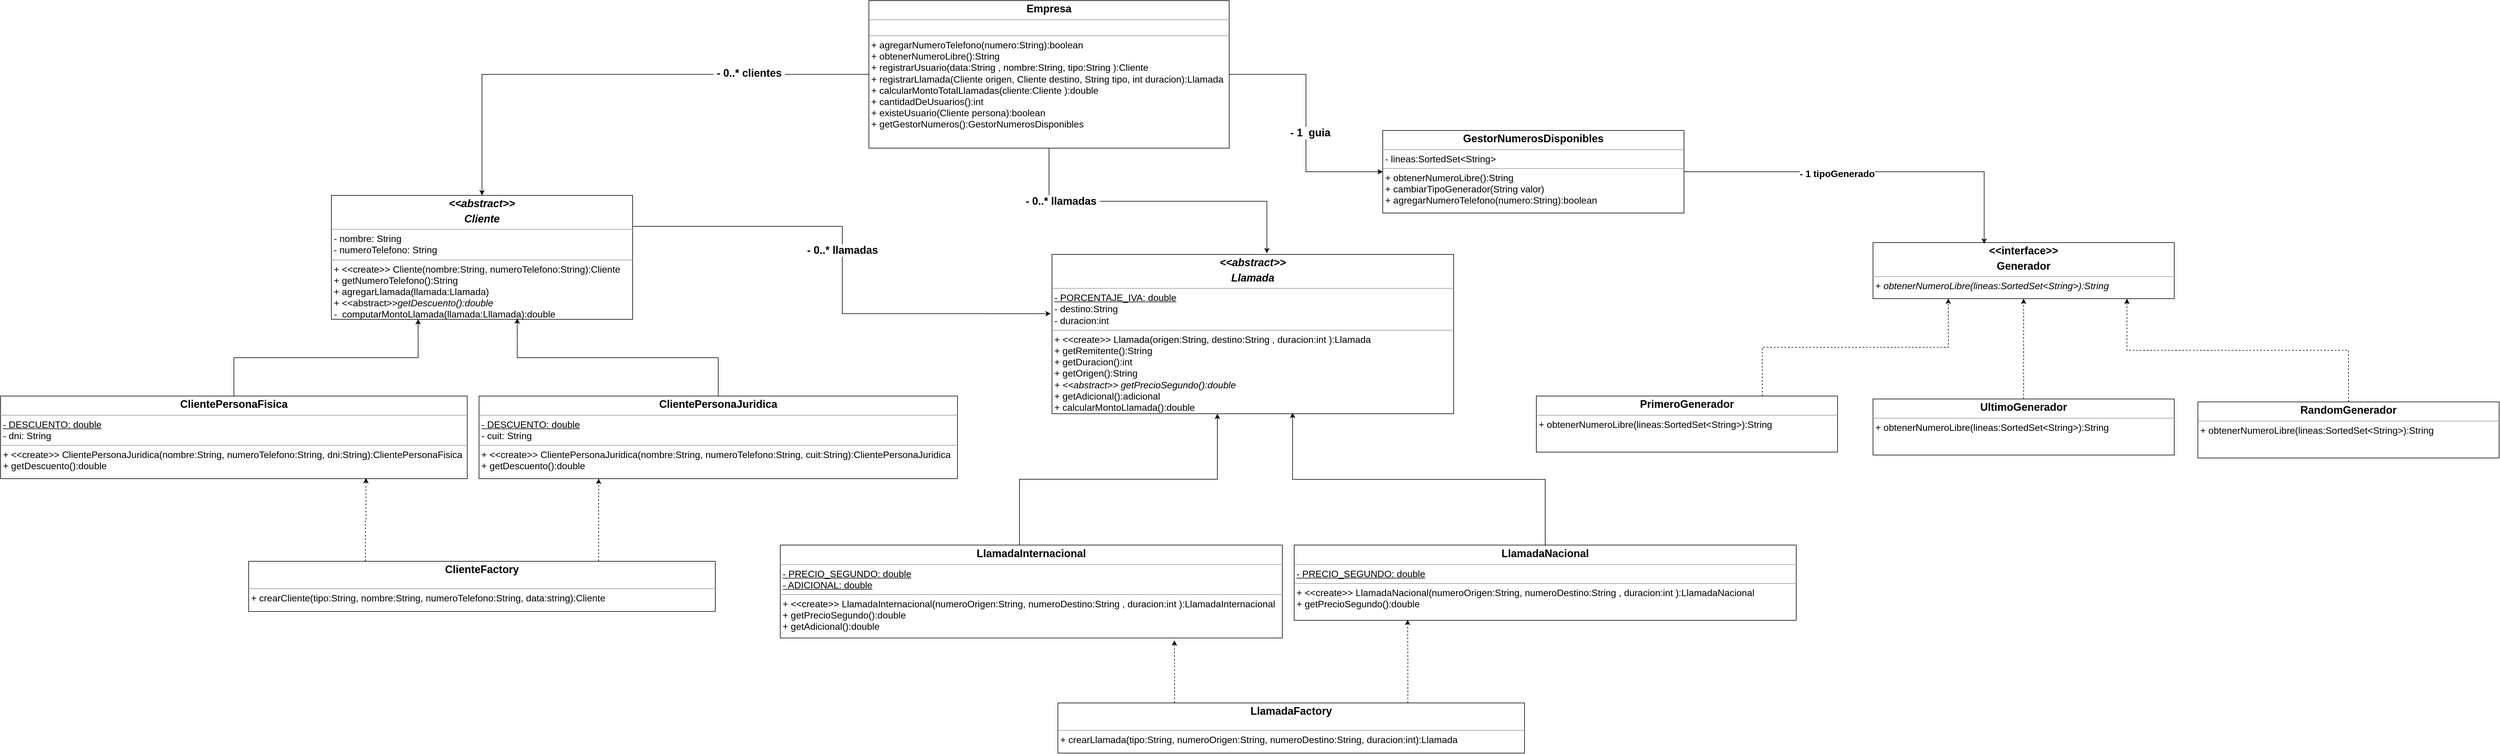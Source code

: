 <mxfile version="24.4.8" type="github">
  <diagram id="TIhgK7VeuJxJYZm4YSi_" name="Page-1">
    <mxGraphModel dx="4512" dy="6429" grid="1" gridSize="10" guides="1" tooltips="1" connect="1" arrows="1" fold="1" page="1" pageScale="1" pageWidth="827" pageHeight="1169" math="0" shadow="0">
      <root>
        <mxCell id="0" />
        <mxCell id="1" parent="0" />
        <mxCell id="4" value="&lt;p style=&quot;margin:0px;margin-top:4px;text-align:center;&quot;&gt;&lt;b&gt;&lt;font style=&quot;font-size: 18px;&quot;&gt;&lt;i&gt;&amp;lt;&amp;lt;abstract&amp;gt;&amp;gt;&lt;/i&gt;&lt;/font&gt;&lt;/b&gt;&lt;/p&gt;&lt;p style=&quot;margin:0px;margin-top:4px;text-align:center;&quot;&gt;&lt;b&gt;&lt;font style=&quot;font-size: 18px;&quot;&gt;&lt;i&gt;Llamada&lt;/i&gt;&lt;/font&gt;&lt;/b&gt;&lt;/p&gt;&lt;hr size=&quot;1&quot;&gt;&lt;p style=&quot;margin:0px;margin-left:4px;&quot;&gt;&lt;u style=&quot;font-size: medium;&quot;&gt;- PORCENTAJE_IVA: double&lt;/u&gt;&lt;br&gt;&lt;/p&gt;&lt;p style=&quot;margin:0px;margin-left:4px;&quot;&gt;&lt;font size=&quot;3&quot;&gt;- destino:String&lt;br&gt;- duracion:int&lt;/font&gt;&lt;/p&gt;&lt;hr size=&quot;1&quot;&gt;&lt;p style=&quot;margin:0px;margin-left:4px;&quot;&gt;&lt;font size=&quot;3&quot;&gt;+ &amp;lt;&amp;lt;create&amp;gt;&amp;gt; Llamada(&lt;/font&gt;&lt;span style=&quot;font-size: medium; background-color: initial;&quot;&gt;origen:&lt;/span&gt;&lt;span style=&quot;font-size: medium; background-color: initial;&quot;&gt;String, d&lt;/span&gt;&lt;span style=&quot;font-size: medium; background-color: initial;&quot;&gt;estino:&lt;/span&gt;&lt;span style=&quot;background-color: initial; font-size: medium;&quot;&gt;String ,&amp;nbsp;&lt;/span&gt;&lt;span style=&quot;font-size: medium; background-color: initial;&quot;&gt;duracion:&lt;/span&gt;&lt;span style=&quot;background-color: initial; font-size: medium;&quot;&gt;int ):Llamada&lt;/span&gt;&lt;/p&gt;&lt;p style=&quot;margin:0px;margin-left:4px;&quot;&gt;&lt;font size=&quot;3&quot;&gt;+&amp;nbsp;getRemitente():String&lt;/font&gt;&lt;/p&gt;&lt;p style=&quot;margin:0px;margin-left:4px;&quot;&gt;&lt;font size=&quot;3&quot;&gt;+&amp;nbsp;getDuracion():int&lt;/font&gt;&lt;/p&gt;&lt;p style=&quot;margin:0px;margin-left:4px;&quot;&gt;&lt;font size=&quot;3&quot;&gt;+ getOrigen():String&lt;/font&gt;&lt;/p&gt;&lt;p style=&quot;margin:0px;margin-left:4px;&quot;&gt;&lt;font size=&quot;3&quot;&gt;&lt;i&gt;+&amp;nbsp;&lt;/i&gt;&lt;/font&gt;&lt;span style=&quot;background-color: initial;&quot;&gt;&lt;font size=&quot;3&quot;&gt;&lt;i&gt;&amp;lt;&amp;lt;abstract&amp;gt;&amp;gt;&amp;nbsp;&lt;/i&gt;&lt;/font&gt;&lt;/span&gt;&lt;i style=&quot;font-size: medium; background-color: initial;&quot;&gt;getPrecioSegundo():double&lt;/i&gt;&lt;/p&gt;&lt;p style=&quot;margin:0px;margin-left:4px;&quot;&gt;&lt;font size=&quot;3&quot;&gt;+ getAdicional():adicional&lt;/font&gt;&lt;/p&gt;&lt;p style=&quot;margin:0px;margin-left:4px;&quot;&gt;&lt;font size=&quot;3&quot;&gt;+ calcularMontoLlamada():double&lt;/font&gt;&lt;/p&gt;" style="verticalAlign=top;align=left;overflow=fill;fontSize=12;fontFamily=Helvetica;html=1;rounded=0;shadow=0;comic=0;labelBackgroundColor=none;strokeWidth=1" parent="1" vertex="1">
          <mxGeometry x="1080" y="-180" width="680" height="270" as="geometry" />
        </mxCell>
        <mxCell id="5" value="&lt;p style=&quot;margin:0px;margin-top:4px;text-align:center;&quot;&gt;&lt;font style=&quot;font-size: 18px;&quot;&gt;&lt;b&gt;GestorNumerosDisponibles&lt;/b&gt;&lt;br&gt;&lt;/font&gt;&lt;/p&gt;&lt;hr size=&quot;1&quot;&gt;&lt;p style=&quot;margin:0px;margin-left:4px;&quot;&gt;&lt;font size=&quot;3&quot;&gt;- lineas:&lt;span style=&quot;text-wrap: wrap;&quot;&gt;SortedSet&amp;lt;String&amp;gt;&lt;/span&gt;&lt;br&gt;&lt;/font&gt;&lt;/p&gt;&lt;hr size=&quot;1&quot;&gt;&lt;p style=&quot;margin:0px;margin-left:4px;&quot;&gt;&lt;font size=&quot;3&quot;&gt;+ obtenerNumeroLibre():&lt;span style=&quot;background-color: initial;&quot;&gt;String&lt;/span&gt;&lt;/font&gt;&lt;/p&gt;&lt;p style=&quot;margin:0px;margin-left:4px;&quot;&gt;&lt;font size=&quot;3&quot;&gt;&lt;span style=&quot;background-color: initial;&quot;&gt;+&amp;nbsp;&lt;/span&gt;&lt;span style=&quot;background-color: initial;&quot;&gt;cambiarTipoGenerador(String valor)&lt;/span&gt;&lt;/font&gt;&lt;/p&gt;&lt;p style=&quot;margin:0px;margin-left:4px;&quot;&gt;&lt;font size=&quot;3&quot;&gt;&lt;span style=&quot;background-color: initial;&quot;&gt;+ agregarNumeroTelefono(numero:String):boolean&lt;/span&gt;&lt;/font&gt;&lt;/p&gt;" style="verticalAlign=top;align=left;overflow=fill;fontSize=12;fontFamily=Helvetica;html=1;rounded=0;shadow=0;comic=0;labelBackgroundColor=none;strokeWidth=1" parent="1" vertex="1">
          <mxGeometry x="1640" y="-390" width="510" height="140" as="geometry" />
        </mxCell>
        <mxCell id="6" style="edgeStyle=orthogonalEdgeStyle;rounded=0;orthogonalLoop=1;jettySize=auto;html=1;exitX=0;exitY=0.5;exitDx=0;exitDy=0;" parent="1" source="8" target="9" edge="1">
          <mxGeometry relative="1" as="geometry" />
        </mxCell>
        <mxCell id="7" value="&lt;font style=&quot;font-size: 18px;&quot;&gt;&lt;b&gt;&amp;nbsp;- 0..* clientes&amp;nbsp;&lt;/b&gt;&lt;/font&gt;" style="edgeLabel;html=1;align=center;verticalAlign=middle;resizable=0;points=[];" parent="6" vertex="1" connectable="0">
          <mxGeometry x="-0.527" y="-2" relative="1" as="geometry">
            <mxPoint as="offset" />
          </mxGeometry>
        </mxCell>
        <mxCell id="4p49PDFQUPgjwo4FdYJz-25" style="edgeStyle=orthogonalEdgeStyle;rounded=0;orthogonalLoop=1;jettySize=auto;html=1;exitX=1;exitY=0.5;exitDx=0;exitDy=0;entryX=0;entryY=0.5;entryDx=0;entryDy=0;" edge="1" parent="1" source="8" target="5">
          <mxGeometry relative="1" as="geometry" />
        </mxCell>
        <mxCell id="4p49PDFQUPgjwo4FdYJz-26" value="&lt;font style=&quot;font-size: 18px;&quot;&gt;&lt;b&gt;- 1&amp;nbsp; guia&lt;/b&gt;&lt;/font&gt;" style="edgeLabel;html=1;align=center;verticalAlign=middle;resizable=0;points=[];" vertex="1" connectable="0" parent="4p49PDFQUPgjwo4FdYJz-25">
          <mxGeometry x="0.077" y="6" relative="1" as="geometry">
            <mxPoint x="1" as="offset" />
          </mxGeometry>
        </mxCell>
        <mxCell id="8" value="&lt;p style=&quot;margin:0px;margin-top:4px;text-align:center;&quot;&gt;&lt;font style=&quot;font-size: 18px;&quot;&gt;&lt;b&gt;Empresa&lt;/b&gt;&lt;br&gt;&lt;/font&gt;&lt;/p&gt;&lt;hr size=&quot;1&quot;&gt;&lt;p style=&quot;margin:0px;margin-left:4px;&quot;&gt;&lt;br&gt;&lt;/p&gt;&lt;hr size=&quot;1&quot;&gt;&lt;p style=&quot;margin:0px;margin-left:4px;&quot;&gt;&lt;font size=&quot;3&quot;&gt;+&amp;nbsp;&lt;span style=&quot;text-wrap: wrap;&quot;&gt;agregarNumeroTelefono(numero:&lt;/span&gt;&lt;/font&gt;&lt;span style=&quot;font-size: medium; text-wrap: wrap; background-color: initial;&quot;&gt;String&lt;/span&gt;&lt;span style=&quot;font-size: medium; background-color: initial; text-wrap: wrap;&quot;&gt;):&lt;/span&gt;&lt;span style=&quot;font-size: medium; background-color: initial; text-wrap: wrap;&quot;&gt;boolean&amp;nbsp;&lt;/span&gt;&lt;/p&gt;&lt;p style=&quot;margin:0px;margin-left:4px;&quot;&gt;&lt;font size=&quot;3&quot;&gt;+&amp;nbsp;&lt;span style=&quot;text-wrap: wrap; background-color: initial;&quot;&gt;obtenerNumeroLibre():&lt;/span&gt;&lt;span style=&quot;text-wrap: wrap; background-color: initial;&quot;&gt;String&lt;/span&gt;&lt;span style=&quot;text-wrap: wrap; background-color: initial;&quot;&gt;&amp;nbsp;&lt;/span&gt;&lt;/font&gt;&lt;/p&gt;&lt;p style=&quot;margin:0px;margin-left:4px;&quot;&gt;&lt;font size=&quot;3&quot;&gt;&lt;span style=&quot;text-wrap: wrap; background-color: initial;&quot;&gt;+&amp;nbsp;&lt;/span&gt;&lt;span style=&quot;text-wrap: wrap; background-color: initial;&quot;&gt;registrarUsuario(data:&lt;/span&gt;&lt;/font&gt;&lt;span style=&quot;font-size: medium; text-wrap: wrap; background-color: initial;&quot;&gt;String&lt;/span&gt;&lt;span style=&quot;font-size: medium; text-wrap: wrap; background-color: initial;&quot;&gt;&amp;nbsp;&lt;/span&gt;&lt;span style=&quot;font-size: medium; background-color: initial; text-wrap: wrap;&quot;&gt;,&amp;nbsp;&lt;/span&gt;&lt;span style=&quot;font-size: medium; text-wrap: wrap; background-color: initial;&quot;&gt;nombre:&lt;/span&gt;&lt;span style=&quot;background-color: initial; text-wrap: wrap; font-size: medium;&quot;&gt;String,&amp;nbsp;&lt;/span&gt;&lt;span style=&quot;font-size: medium; text-wrap: wrap; background-color: initial;&quot;&gt;tipo:&lt;/span&gt;&lt;span style=&quot;background-color: initial; text-wrap: wrap; font-size: medium;&quot;&gt;String ):&lt;/span&gt;&lt;span style=&quot;background-color: initial; text-wrap: wrap; font-size: medium;&quot;&gt;Cliente&lt;/span&gt;&lt;span style=&quot;background-color: initial; text-wrap: wrap; font-size: medium;&quot;&gt;&amp;nbsp;&lt;/span&gt;&lt;/p&gt;&lt;p style=&quot;margin:0px;margin-left:4px;&quot;&gt;&lt;font size=&quot;3&quot;&gt;&lt;span style=&quot;text-wrap: wrap; background-color: initial;&quot;&gt;+&amp;nbsp;&lt;/span&gt;&lt;span style=&quot;text-wrap: wrap; background-color: initial;&quot;&gt;registrarLlamada(Cliente origen, Cliente destino, String tipo, int duracion):&lt;/span&gt;&lt;span style=&quot;text-wrap: wrap; background-color: initial;&quot;&gt;Llamada&lt;/span&gt;&lt;span style=&quot;text-wrap: wrap; background-color: initial;&quot;&gt;&amp;nbsp;&lt;/span&gt;&lt;/font&gt;&lt;/p&gt;&lt;p style=&quot;margin:0px;margin-left:4px;&quot;&gt;&lt;font size=&quot;3&quot;&gt;&lt;span style=&quot;text-wrap: wrap; background-color: initial;&quot;&gt;+&amp;nbsp;&lt;/span&gt;&lt;span style=&quot;text-wrap: wrap; background-color: initial;&quot;&gt;calcularMontoTotalLlamadas(&lt;/span&gt;&lt;/font&gt;&lt;span style=&quot;font-size: medium; text-wrap: wrap; background-color: initial;&quot;&gt;cliente:&lt;/span&gt;&lt;span style=&quot;font-size: medium; background-color: initial; text-wrap: wrap;&quot;&gt;Cliente ):&lt;/span&gt;&lt;span style=&quot;font-size: medium; background-color: initial; text-wrap: wrap;&quot;&gt;double&lt;/span&gt;&lt;span style=&quot;font-size: medium; background-color: initial; text-wrap: wrap;&quot;&gt;&amp;nbsp;&lt;/span&gt;&lt;/p&gt;&lt;p style=&quot;margin:0px;margin-left:4px;&quot;&gt;&lt;font size=&quot;3&quot;&gt;&lt;span style=&quot;text-wrap: wrap; background-color: initial;&quot;&gt;+&amp;nbsp;&lt;/span&gt;&lt;span style=&quot;text-wrap: wrap; background-color: initial;&quot;&gt;cantidadDeUsuarios():&lt;/span&gt;&lt;span style=&quot;text-wrap: wrap; background-color: initial;&quot;&gt;int&lt;/span&gt;&lt;span style=&quot;text-wrap: wrap; background-color: initial;&quot;&gt;&amp;nbsp;&lt;/span&gt;&lt;/font&gt;&lt;/p&gt;&lt;p style=&quot;margin:0px;margin-left:4px;&quot;&gt;&lt;font size=&quot;3&quot;&gt;&lt;span style=&quot;text-wrap: wrap; background-color: initial;&quot;&gt;+&amp;nbsp;&lt;/span&gt;&lt;span style=&quot;text-wrap: wrap; background-color: initial;&quot;&gt;existeUsuario(Cliente persona):&lt;/span&gt;&lt;span style=&quot;text-wrap: wrap; background-color: initial;&quot;&gt;boolean&lt;/span&gt;&lt;span style=&quot;text-wrap: wrap; background-color: initial;&quot;&gt;&amp;nbsp;&lt;/span&gt;&lt;/font&gt;&lt;/p&gt;&lt;p style=&quot;margin:0px;margin-left:4px;&quot;&gt;&lt;font size=&quot;3&quot;&gt;&lt;span style=&quot;text-wrap: wrap; background-color: initial;&quot;&gt;+&amp;nbsp;&lt;/span&gt;&lt;span style=&quot;text-wrap: wrap; background-color: initial;&quot;&gt;getGestorNumeros():&lt;/span&gt;&lt;span style=&quot;text-wrap: wrap; background-color: initial;&quot;&gt;GestorNumerosDisponibles&lt;/span&gt;&lt;span style=&quot;text-wrap: wrap; background-color: initial;&quot;&gt;&amp;nbsp;&lt;/span&gt;&lt;/font&gt;&lt;/p&gt;" style="verticalAlign=top;align=left;overflow=fill;fontSize=12;fontFamily=Helvetica;html=1;rounded=0;shadow=0;comic=0;labelBackgroundColor=none;strokeWidth=1" parent="1" vertex="1">
          <mxGeometry x="770" y="-610" width="610" height="250" as="geometry" />
        </mxCell>
        <mxCell id="9" value="&lt;p style=&quot;margin:0px;margin-top:4px;text-align:center;&quot;&gt;&lt;font style=&quot;font-size: 18px;&quot;&gt;&lt;b style=&quot;font-size: 12px;&quot;&gt;&lt;font style=&quot;font-size: 18px;&quot;&gt;&lt;i&gt;&amp;lt;&amp;lt;abstract&amp;gt;&amp;gt;&lt;/i&gt;&lt;/font&gt;&lt;/b&gt;&lt;b&gt;&lt;i&gt;&lt;br&gt;&lt;/i&gt;&lt;/b&gt;&lt;/font&gt;&lt;/p&gt;&lt;p style=&quot;margin:0px;margin-top:4px;text-align:center;&quot;&gt;&lt;font style=&quot;font-size: 18px;&quot;&gt;&lt;b&gt;&lt;i&gt;Cliente&lt;/i&gt;&lt;/b&gt;&lt;br&gt;&lt;/font&gt;&lt;/p&gt;&lt;hr size=&quot;1&quot;&gt;&lt;p style=&quot;margin:0px;margin-left:4px;&quot;&gt;&lt;span style=&quot;font-size: medium; background-color: initial;&quot;&gt;- nombre:&amp;nbsp;&lt;/span&gt;&lt;span style=&quot;font-size: medium; background-color: initial;&quot;&gt;String&lt;/span&gt;&lt;span style=&quot;font-size: medium; background-color: initial;&quot;&gt;&amp;nbsp;&lt;/span&gt;&lt;/p&gt;&lt;p style=&quot;margin:0px;margin-left:4px;&quot;&gt;&lt;font size=&quot;3&quot;&gt;&lt;span style=&quot;&quot;&gt;- numeroTelefono:&amp;nbsp;&lt;/span&gt;&lt;span style=&quot;background-color: initial;&quot;&gt;String&lt;/span&gt;&lt;span style=&quot;background-color: initial;&quot;&gt;&amp;nbsp;&lt;/span&gt;&lt;/font&gt;&lt;/p&gt;&lt;hr size=&quot;1&quot;&gt;&lt;p style=&quot;margin:0px;margin-left:4px;&quot;&gt;&lt;font size=&quot;3&quot;&gt;+ &amp;lt;&amp;lt;create&amp;gt;&amp;gt; Cliente(nombre:String, numeroTelefono:String):Cliente&lt;/font&gt;&lt;/p&gt;&lt;p style=&quot;margin:0px;margin-left:4px;&quot;&gt;&lt;span style=&quot;&quot;&gt;&lt;font size=&quot;3&quot;&gt;&#x9;&lt;/font&gt;&lt;/span&gt;&lt;/p&gt;&lt;p style=&quot;margin:0px;margin-left:4px;&quot;&gt;&lt;font size=&quot;3&quot;&gt;+ getNumeroTelefono():&lt;span style=&quot;background-color: initial;&quot;&gt;String&lt;/span&gt;&lt;span style=&quot;background-color: initial;&quot;&gt;&amp;nbsp;&lt;/span&gt;&lt;span style=&quot;background-color: initial;&quot;&gt;&amp;nbsp;&lt;/span&gt;&lt;/font&gt;&lt;/p&gt;&lt;p style=&quot;margin:0px;margin-left:4px;&quot;&gt;&lt;font size=&quot;3&quot;&gt;&lt;span style=&quot;background-color: initial;&quot;&gt;+ agregarLlamada(llamada:Llamada)&lt;/span&gt;&lt;/font&gt;&lt;/p&gt;&lt;p style=&quot;margin:0px;margin-left:4px;&quot;&gt;&lt;font size=&quot;3&quot;&gt;&lt;span style=&quot;background-color: initial;&quot;&gt;+&amp;nbsp;&lt;/span&gt;&lt;/font&gt;&lt;span style=&quot;background-color: initial;&quot;&gt;&lt;font size=&quot;3&quot;&gt;&amp;lt;&amp;lt;abstract&amp;gt;&amp;gt;&lt;/font&gt;&lt;/span&gt;&lt;i style=&quot;background-color: initial; font-size: medium;&quot;&gt;getDescuento():double&lt;/i&gt;&lt;/p&gt;&lt;p style=&quot;margin:0px;margin-left:4px;&quot;&gt;&lt;font size=&quot;3&quot;&gt;&lt;i&gt;-&amp;nbsp; &lt;/i&gt;computarMontoLlamada(llamada:Lllamada):double&lt;/font&gt;&lt;/p&gt;&lt;p style=&quot;margin:0px;margin-left:4px;&quot;&gt;&lt;font size=&quot;3&quot;&gt;+ calcularMontoTotalLlamadas():double&lt;/font&gt;&lt;/p&gt;" style="verticalAlign=top;align=left;overflow=fill;fontSize=12;fontFamily=Helvetica;html=1;rounded=0;shadow=0;comic=0;labelBackgroundColor=none;strokeWidth=1" parent="1" vertex="1">
          <mxGeometry x="-140" y="-280" width="510" height="210" as="geometry" />
        </mxCell>
        <mxCell id="10" style="edgeStyle=orthogonalEdgeStyle;rounded=0;orthogonalLoop=1;jettySize=auto;html=1;exitX=1;exitY=0.25;exitDx=0;exitDy=0;entryX=-0.003;entryY=0.372;entryDx=0;entryDy=0;entryPerimeter=0;" parent="1" source="9" target="4" edge="1">
          <mxGeometry relative="1" as="geometry" />
        </mxCell>
        <mxCell id="11" value="&lt;b&gt;&lt;font style=&quot;font-size: 18px;&quot;&gt;&amp;nbsp;- 0..* llamadas&amp;nbsp;&lt;/font&gt;&lt;/b&gt;" style="edgeLabel;html=1;align=center;verticalAlign=middle;resizable=0;points=[];" parent="10" vertex="1" connectable="0">
          <mxGeometry x="-0.076" relative="1" as="geometry">
            <mxPoint as="offset" />
          </mxGeometry>
        </mxCell>
        <mxCell id="12" style="edgeStyle=orthogonalEdgeStyle;rounded=0;orthogonalLoop=1;jettySize=auto;html=1;entryX=0.535;entryY=-0.007;entryDx=0;entryDy=0;entryPerimeter=0;" parent="1" source="8" target="4" edge="1">
          <mxGeometry relative="1" as="geometry" />
        </mxCell>
        <mxCell id="13" value="&lt;font style=&quot;font-size: 18px;&quot;&gt;&lt;b&gt;&amp;nbsp;- 0..* llamadas&amp;nbsp;&lt;/b&gt;&lt;/font&gt;" style="edgeLabel;html=1;align=center;verticalAlign=middle;resizable=0;points=[];" parent="12" vertex="1" connectable="0">
          <mxGeometry x="-0.597" relative="1" as="geometry">
            <mxPoint as="offset" />
          </mxGeometry>
        </mxCell>
        <mxCell id="16" value="&lt;p style=&quot;margin:0px;margin-top:4px;text-align:center;&quot;&gt;&lt;font style=&quot;font-size: 18px;&quot;&gt;&lt;b&gt;ClientePersonaFisica&lt;/b&gt;&lt;br&gt;&lt;/font&gt;&lt;/p&gt;&lt;hr size=&quot;1&quot;&gt;&lt;p style=&quot;margin:0px;margin-left:4px;&quot;&gt;&lt;span style=&quot;font-size: medium; background-color: initial;&quot;&gt;&lt;u&gt;- DESCUENTO: double&lt;/u&gt;&lt;/span&gt;&lt;/p&gt;&lt;p style=&quot;margin:0px;margin-left:4px;&quot;&gt;&lt;font size=&quot;3&quot;&gt;&lt;span style=&quot;&quot;&gt;- dni:&amp;nbsp;&lt;/span&gt;&lt;span style=&quot;background-color: initial;&quot;&gt;String&lt;/span&gt;&lt;span style=&quot;background-color: initial;&quot;&gt;&amp;nbsp;&lt;/span&gt;&lt;/font&gt;&lt;/p&gt;&lt;hr size=&quot;1&quot;&gt;&lt;p style=&quot;margin:0px;margin-left:4px;&quot;&gt;&lt;font size=&quot;3&quot;&gt;+ &amp;lt;&amp;lt;create&amp;gt;&amp;gt; ClientePersonaJuridica(nombre:String, numeroTelefono:String, dni:String):ClientePersonaFisica&lt;/font&gt;&lt;/p&gt;&lt;p style=&quot;margin:0px;margin-left:4px;&quot;&gt;&lt;font size=&quot;3&quot;&gt;&lt;span style=&quot;background-color: initial;&quot;&gt;+ getDescuento():double&lt;/span&gt;&lt;/font&gt;&lt;/p&gt;" style="verticalAlign=top;align=left;overflow=fill;fontSize=12;fontFamily=Helvetica;html=1;rounded=0;shadow=0;comic=0;labelBackgroundColor=none;strokeWidth=1" parent="1" vertex="1">
          <mxGeometry x="-700" y="60" width="790" height="140" as="geometry" />
        </mxCell>
        <mxCell id="4p49PDFQUPgjwo4FdYJz-17" style="edgeStyle=orthogonalEdgeStyle;rounded=0;orthogonalLoop=1;jettySize=auto;html=1;exitX=0.5;exitY=0;exitDx=0;exitDy=0;entryX=0.288;entryY=0.999;entryDx=0;entryDy=0;entryPerimeter=0;" edge="1" parent="1" source="16" target="9">
          <mxGeometry relative="1" as="geometry" />
        </mxCell>
        <mxCell id="4p49PDFQUPgjwo4FdYJz-18" style="edgeStyle=orthogonalEdgeStyle;rounded=0;orthogonalLoop=1;jettySize=auto;html=1;exitX=0.5;exitY=0;exitDx=0;exitDy=0;entryX=0.617;entryY=0.993;entryDx=0;entryDy=0;entryPerimeter=0;" edge="1" parent="1" source="4p49PDFQUPgjwo4FdYJz-20" target="9">
          <mxGeometry relative="1" as="geometry">
            <mxPoint x="425" y="-60" as="sourcePoint" />
          </mxGeometry>
        </mxCell>
        <mxCell id="4p49PDFQUPgjwo4FdYJz-20" value="&lt;p style=&quot;margin:0px;margin-top:4px;text-align:center;&quot;&gt;&lt;font style=&quot;font-size: 18px;&quot;&gt;&lt;b&gt;ClientePersonaJuridica&lt;/b&gt;&lt;br&gt;&lt;/font&gt;&lt;/p&gt;&lt;hr size=&quot;1&quot;&gt;&lt;p style=&quot;margin:0px;margin-left:4px;&quot;&gt;&lt;span style=&quot;font-size: medium; background-color: initial;&quot;&gt;&lt;u&gt;- DESCUENTO: double&lt;/u&gt;&lt;/span&gt;&lt;/p&gt;&lt;p style=&quot;margin:0px;margin-left:4px;&quot;&gt;&lt;font size=&quot;3&quot;&gt;&lt;span style=&quot;&quot;&gt;- cuit:&amp;nbsp;&lt;/span&gt;&lt;span style=&quot;background-color: initial;&quot;&gt;String&lt;/span&gt;&lt;span style=&quot;background-color: initial;&quot;&gt;&amp;nbsp;&lt;/span&gt;&lt;/font&gt;&lt;/p&gt;&lt;hr size=&quot;1&quot;&gt;&lt;p style=&quot;margin:0px;margin-left:4px;&quot;&gt;&lt;font size=&quot;3&quot;&gt;+ &amp;lt;&amp;lt;create&amp;gt;&amp;gt; ClientePersonaJuridica(nombre:String, numeroTelefono:String, cuit:String):ClientePersonaJuridica&lt;/font&gt;&lt;/p&gt;&lt;p style=&quot;margin:0px;margin-left:4px;&quot;&gt;&lt;font size=&quot;3&quot;&gt;&lt;span style=&quot;background-color: initial;&quot;&gt;+ getDescuento():double&lt;/span&gt;&lt;/font&gt;&lt;/p&gt;" style="verticalAlign=top;align=left;overflow=fill;fontSize=12;fontFamily=Helvetica;html=1;rounded=0;shadow=0;comic=0;labelBackgroundColor=none;strokeWidth=1" vertex="1" parent="1">
          <mxGeometry x="110" y="60" width="810" height="140" as="geometry" />
        </mxCell>
        <mxCell id="4p49PDFQUPgjwo4FdYJz-23" style="edgeStyle=orthogonalEdgeStyle;rounded=0;orthogonalLoop=1;jettySize=auto;html=1;exitX=0.75;exitY=0;exitDx=0;exitDy=0;entryX=0.25;entryY=1;entryDx=0;entryDy=0;dashed=1;" edge="1" parent="1" source="4p49PDFQUPgjwo4FdYJz-22" target="4p49PDFQUPgjwo4FdYJz-20">
          <mxGeometry relative="1" as="geometry" />
        </mxCell>
        <mxCell id="4p49PDFQUPgjwo4FdYJz-22" value="&lt;p style=&quot;margin:0px;margin-top:4px;text-align:center;&quot;&gt;&lt;font style=&quot;font-size: 18px;&quot;&gt;&lt;b&gt;ClienteFactory&lt;/b&gt;&lt;br&gt;&lt;/font&gt;&lt;/p&gt;&lt;p style=&quot;margin:0px;margin-left:4px;&quot;&gt;&lt;br&gt;&lt;/p&gt;&lt;hr size=&quot;1&quot;&gt;&lt;p style=&quot;margin:0px;margin-left:4px;&quot;&gt;&lt;font size=&quot;3&quot;&gt;+ crearCliente(tipo:String, nombre:String, numeroTelefono:String, data:string):Cliente&lt;/font&gt;&lt;/p&gt;&lt;p style=&quot;margin:0px;margin-left:4px;&quot;&gt;&lt;br&gt;&lt;/p&gt;" style="verticalAlign=top;align=left;overflow=fill;fontSize=12;fontFamily=Helvetica;html=1;rounded=0;shadow=0;comic=0;labelBackgroundColor=none;strokeWidth=1" vertex="1" parent="1">
          <mxGeometry x="-280" y="340" width="790" height="85" as="geometry" />
        </mxCell>
        <mxCell id="4p49PDFQUPgjwo4FdYJz-24" style="edgeStyle=orthogonalEdgeStyle;rounded=0;orthogonalLoop=1;jettySize=auto;html=1;exitX=0.25;exitY=0;exitDx=0;exitDy=0;entryX=0.783;entryY=0.992;entryDx=0;entryDy=0;entryPerimeter=0;dashed=1;" edge="1" parent="1" source="4p49PDFQUPgjwo4FdYJz-22" target="16">
          <mxGeometry relative="1" as="geometry" />
        </mxCell>
        <mxCell id="4p49PDFQUPgjwo4FdYJz-27" value="&lt;p style=&quot;margin:0px;margin-top:4px;text-align:center;&quot;&gt;&lt;font style=&quot;font-size: 18px;&quot;&gt;&lt;b&gt;&amp;lt;&amp;lt;interface&amp;gt;&amp;gt;&lt;/b&gt;&lt;/font&gt;&lt;/p&gt;&lt;p style=&quot;margin:0px;margin-top:4px;text-align:center;&quot;&gt;&lt;font style=&quot;font-size: 18px;&quot;&gt;&lt;b&gt;Generador&lt;/b&gt;&lt;br&gt;&lt;/font&gt;&lt;/p&gt;&lt;hr size=&quot;1&quot;&gt;&lt;p style=&quot;margin:0px;margin-left:4px;&quot;&gt;&lt;span style=&quot;font-size: medium; background-color: initial;&quot;&gt;+ &lt;i&gt;obtenerNumeroLibre(lineas:SortedSet&amp;lt;String&amp;gt;):String&lt;/i&gt;&lt;/span&gt;&lt;br&gt;&lt;/p&gt;" style="verticalAlign=top;align=left;overflow=fill;fontSize=12;fontFamily=Helvetica;html=1;rounded=0;shadow=0;comic=0;labelBackgroundColor=none;strokeWidth=1" vertex="1" parent="1">
          <mxGeometry x="2470" y="-200" width="510" height="95" as="geometry" />
        </mxCell>
        <mxCell id="4p49PDFQUPgjwo4FdYJz-28" value="&lt;p style=&quot;margin:0px;margin-top:4px;text-align:center;&quot;&gt;&lt;b style=&quot;font-size: 18px; background-color: initial;&quot;&gt;RandomGenerador&lt;/b&gt;&lt;br&gt;&lt;/p&gt;&lt;hr size=&quot;1&quot;&gt;&lt;p style=&quot;margin:0px;margin-left:4px;&quot;&gt;&lt;span style=&quot;font-size: medium; background-color: initial;&quot;&gt;+ obtenerNumeroLibre(lineas:SortedSet&amp;lt;String&amp;gt;):String&lt;/span&gt;&lt;br&gt;&lt;/p&gt;" style="verticalAlign=top;align=left;overflow=fill;fontSize=12;fontFamily=Helvetica;html=1;rounded=0;shadow=0;comic=0;labelBackgroundColor=none;strokeWidth=1" vertex="1" parent="1">
          <mxGeometry x="3020" y="70" width="510" height="95" as="geometry" />
        </mxCell>
        <mxCell id="4p49PDFQUPgjwo4FdYJz-31" style="edgeStyle=orthogonalEdgeStyle;rounded=0;orthogonalLoop=1;jettySize=auto;html=1;exitX=0.75;exitY=0;exitDx=0;exitDy=0;entryX=0.25;entryY=1;entryDx=0;entryDy=0;dashed=1;" edge="1" parent="1" source="4p49PDFQUPgjwo4FdYJz-29" target="4p49PDFQUPgjwo4FdYJz-27">
          <mxGeometry relative="1" as="geometry" />
        </mxCell>
        <mxCell id="4p49PDFQUPgjwo4FdYJz-29" value="&lt;p style=&quot;margin:0px;margin-top:4px;text-align:center;&quot;&gt;&lt;b style=&quot;font-size: 18px; background-color: initial;&quot;&gt;PrimeroGenerador&lt;/b&gt;&lt;br&gt;&lt;/p&gt;&lt;hr size=&quot;1&quot;&gt;&lt;p style=&quot;margin:0px;margin-left:4px;&quot;&gt;&lt;span style=&quot;font-size: medium; background-color: initial;&quot;&gt;+ obtenerNumeroLibre(lineas:SortedSet&amp;lt;String&amp;gt;):String&lt;/span&gt;&lt;br&gt;&lt;/p&gt;" style="verticalAlign=top;align=left;overflow=fill;fontSize=12;fontFamily=Helvetica;html=1;rounded=0;shadow=0;comic=0;labelBackgroundColor=none;strokeWidth=1" vertex="1" parent="1">
          <mxGeometry x="1900" y="60" width="510" height="95" as="geometry" />
        </mxCell>
        <mxCell id="4p49PDFQUPgjwo4FdYJz-32" style="edgeStyle=orthogonalEdgeStyle;rounded=0;orthogonalLoop=1;jettySize=auto;html=1;exitX=0.5;exitY=0;exitDx=0;exitDy=0;dashed=1;" edge="1" parent="1" source="4p49PDFQUPgjwo4FdYJz-30" target="4p49PDFQUPgjwo4FdYJz-27">
          <mxGeometry relative="1" as="geometry">
            <mxPoint x="2725" y="-60" as="targetPoint" />
          </mxGeometry>
        </mxCell>
        <mxCell id="4p49PDFQUPgjwo4FdYJz-30" value="&lt;p style=&quot;margin:0px;margin-top:4px;text-align:center;&quot;&gt;&lt;b style=&quot;font-size: 18px; background-color: initial;&quot;&gt;UltimoGenerador&lt;/b&gt;&lt;br&gt;&lt;/p&gt;&lt;hr size=&quot;1&quot;&gt;&lt;p style=&quot;margin:0px;margin-left:4px;&quot;&gt;&lt;span style=&quot;font-size: medium; background-color: initial;&quot;&gt;+ obtenerNumeroLibre(lineas:SortedSet&amp;lt;String&amp;gt;):String&lt;/span&gt;&lt;br&gt;&lt;/p&gt;" style="verticalAlign=top;align=left;overflow=fill;fontSize=12;fontFamily=Helvetica;html=1;rounded=0;shadow=0;comic=0;labelBackgroundColor=none;strokeWidth=1" vertex="1" parent="1">
          <mxGeometry x="2470" y="65" width="510" height="95" as="geometry" />
        </mxCell>
        <mxCell id="4p49PDFQUPgjwo4FdYJz-33" style="edgeStyle=orthogonalEdgeStyle;rounded=0;orthogonalLoop=1;jettySize=auto;html=1;exitX=0.5;exitY=0;exitDx=0;exitDy=0;entryX=0.843;entryY=1;entryDx=0;entryDy=0;entryPerimeter=0;dashed=1;" edge="1" parent="1" source="4p49PDFQUPgjwo4FdYJz-28" target="4p49PDFQUPgjwo4FdYJz-27">
          <mxGeometry relative="1" as="geometry" />
        </mxCell>
        <mxCell id="4p49PDFQUPgjwo4FdYJz-34" style="edgeStyle=orthogonalEdgeStyle;rounded=0;orthogonalLoop=1;jettySize=auto;html=1;exitX=1;exitY=0.5;exitDx=0;exitDy=0;entryX=0.369;entryY=0.02;entryDx=0;entryDy=0;entryPerimeter=0;" edge="1" parent="1" source="5" target="4p49PDFQUPgjwo4FdYJz-27">
          <mxGeometry relative="1" as="geometry" />
        </mxCell>
        <mxCell id="4p49PDFQUPgjwo4FdYJz-35" value="&lt;b&gt;&lt;font style=&quot;font-size: 16px;&quot;&gt;- 1 tipoGenerado&lt;/font&gt;&lt;/b&gt;" style="edgeLabel;html=1;align=center;verticalAlign=middle;resizable=0;points=[];" vertex="1" connectable="0" parent="4p49PDFQUPgjwo4FdYJz-34">
          <mxGeometry x="-0.178" y="-3" relative="1" as="geometry">
            <mxPoint as="offset" />
          </mxGeometry>
        </mxCell>
        <mxCell id="4p49PDFQUPgjwo4FdYJz-36" value="&lt;p style=&quot;margin:0px;margin-top:4px;text-align:center;&quot;&gt;&lt;font style=&quot;font-size: 18px;&quot;&gt;&lt;b&gt;LlamadaFactory&lt;/b&gt;&lt;br&gt;&lt;/font&gt;&lt;/p&gt;&lt;p style=&quot;margin:0px;margin-left:4px;&quot;&gt;&lt;br&gt;&lt;/p&gt;&lt;hr size=&quot;1&quot;&gt;&lt;p style=&quot;margin:0px;margin-left:4px;&quot;&gt;&lt;font size=&quot;3&quot;&gt;+ crearLlamada(tipo:String, numeroOrigen:String, numeroDestino:String, duracion:int):Llamada&lt;/font&gt;&lt;/p&gt;&lt;p style=&quot;margin:0px;margin-left:4px;&quot;&gt;&lt;br&gt;&lt;/p&gt;" style="verticalAlign=top;align=left;overflow=fill;fontSize=12;fontFamily=Helvetica;html=1;rounded=0;shadow=0;comic=0;labelBackgroundColor=none;strokeWidth=1" vertex="1" parent="1">
          <mxGeometry x="1090" y="580" width="790" height="85" as="geometry" />
        </mxCell>
        <mxCell id="4p49PDFQUPgjwo4FdYJz-37" value="&lt;p style=&quot;margin:0px;margin-top:4px;text-align:center;&quot;&gt;&lt;font style=&quot;font-size: 18px;&quot;&gt;&lt;b&gt;LlamadaNacional&lt;/b&gt;&lt;br&gt;&lt;/font&gt;&lt;/p&gt;&lt;hr size=&quot;1&quot;&gt;&lt;p style=&quot;margin:0px;margin-left:4px;&quot;&gt;&lt;span style=&quot;font-size: medium; background-color: initial;&quot;&gt;&lt;u&gt;- PRECIO_SEGUNDO: double&lt;/u&gt;&lt;/span&gt;&lt;/p&gt;&lt;hr size=&quot;1&quot;&gt;&lt;p style=&quot;margin:0px;margin-left:4px;&quot;&gt;&lt;font size=&quot;3&quot;&gt;+ &amp;lt;&amp;lt;create&amp;gt;&amp;gt;&amp;nbsp;&lt;/font&gt;&lt;font style=&quot;background-color: initial;&quot; size=&quot;3&quot;&gt;LlamadaNacional(&lt;/font&gt;&lt;span style=&quot;background-color: initial; font-size: medium;&quot;&gt;numeroOrigen:&lt;/span&gt;&lt;span style=&quot;background-color: initial; font-size: medium;&quot;&gt;String, numeroD&lt;/span&gt;&lt;span style=&quot;background-color: initial; font-size: medium;&quot;&gt;estino:&lt;/span&gt;&lt;span style=&quot;background-color: initial; font-size: medium;&quot;&gt;String ,&amp;nbsp;&lt;/span&gt;&lt;span style=&quot;background-color: initial; font-size: medium;&quot;&gt;duracion:&lt;/span&gt;&lt;span style=&quot;background-color: initial; font-size: medium;&quot;&gt;int ):&lt;/span&gt;&lt;span style=&quot;background-color: initial;&quot;&gt;&lt;font size=&quot;3&quot;&gt;LlamadaNacional&lt;/font&gt;&lt;/span&gt;&lt;br&gt;&lt;/p&gt;&lt;p style=&quot;margin:0px;margin-left:4px;&quot;&gt;&lt;font size=&quot;3&quot;&gt;&lt;span style=&quot;background-color: initial;&quot;&gt;+&amp;nbsp;&lt;/span&gt;&lt;/font&gt;&lt;span style=&quot;font-size: medium; background-color: initial;&quot;&gt;getPrecioSegundo():double&lt;/span&gt;&lt;/p&gt;" style="verticalAlign=top;align=left;overflow=fill;fontSize=12;fontFamily=Helvetica;html=1;rounded=0;shadow=0;comic=0;labelBackgroundColor=none;strokeWidth=1" vertex="1" parent="1">
          <mxGeometry x="1490" y="312.5" width="850" height="127.5" as="geometry" />
        </mxCell>
        <mxCell id="4p49PDFQUPgjwo4FdYJz-41" style="edgeStyle=orthogonalEdgeStyle;rounded=0;orthogonalLoop=1;jettySize=auto;html=1;exitX=0.5;exitY=0;exitDx=0;exitDy=0;" edge="1" parent="1" source="4p49PDFQUPgjwo4FdYJz-38" target="4">
          <mxGeometry relative="1" as="geometry">
            <Array as="points">
              <mxPoint x="1025" y="201" />
              <mxPoint x="1360" y="201" />
            </Array>
          </mxGeometry>
        </mxCell>
        <mxCell id="4p49PDFQUPgjwo4FdYJz-38" value="&lt;p style=&quot;margin:0px;margin-top:4px;text-align:center;&quot;&gt;&lt;font style=&quot;font-size: 18px;&quot;&gt;&lt;b&gt;LlamadaInternacional&lt;/b&gt;&lt;br&gt;&lt;/font&gt;&lt;/p&gt;&lt;hr size=&quot;1&quot;&gt;&lt;p style=&quot;margin:0px;margin-left:4px;&quot;&gt;&lt;span style=&quot;font-size: medium; background-color: initial;&quot;&gt;&lt;u&gt;- PRECIO_SEGUNDO: double&lt;/u&gt;&lt;/span&gt;&lt;/p&gt;&lt;p style=&quot;margin:0px;margin-left:4px;&quot;&gt;&lt;u style=&quot;font-size: medium;&quot;&gt;- ADICIONAL: double&lt;/u&gt;&lt;/p&gt;&lt;hr size=&quot;1&quot;&gt;&lt;p style=&quot;margin:0px;margin-left:4px;&quot;&gt;&lt;font size=&quot;3&quot;&gt;+ &amp;lt;&amp;lt;create&amp;gt;&amp;gt; LlamadaInternacional&lt;/font&gt;&lt;font style=&quot;background-color: initial;&quot; size=&quot;3&quot;&gt;(&lt;/font&gt;&lt;span style=&quot;background-color: initial; font-size: medium;&quot;&gt;numeroOrigen:&lt;/span&gt;&lt;span style=&quot;background-color: initial; font-size: medium;&quot;&gt;String, numeroD&lt;/span&gt;&lt;span style=&quot;background-color: initial; font-size: medium;&quot;&gt;estino:&lt;/span&gt;&lt;span style=&quot;background-color: initial; font-size: medium;&quot;&gt;String ,&amp;nbsp;&lt;/span&gt;&lt;span style=&quot;background-color: initial; font-size: medium;&quot;&gt;duracion:&lt;/span&gt;&lt;span style=&quot;background-color: initial; font-size: medium;&quot;&gt;int ):&lt;/span&gt;&lt;span style=&quot;font-size: medium; background-color: initial;&quot;&gt;LlamadaInternacional&lt;/span&gt;&lt;/p&gt;&lt;p style=&quot;margin:0px;margin-left:4px;&quot;&gt;&lt;font size=&quot;3&quot;&gt;&lt;span style=&quot;background-color: initial;&quot;&gt;+ getPrecioSegundo():double&lt;/span&gt;&lt;/font&gt;&lt;/p&gt;&lt;p style=&quot;margin:0px;margin-left:4px;&quot;&gt;&lt;font size=&quot;3&quot;&gt;&lt;span style=&quot;background-color: initial;&quot;&gt;+&amp;nbsp;&lt;/span&gt;&lt;/font&gt;&lt;span style=&quot;font-size: medium; background-color: initial;&quot;&gt;getAdicional():double&lt;/span&gt;&lt;/p&gt;" style="verticalAlign=top;align=left;overflow=fill;fontSize=12;fontFamily=Helvetica;html=1;rounded=0;shadow=0;comic=0;labelBackgroundColor=none;strokeWidth=1" vertex="1" parent="1">
          <mxGeometry x="620" y="312.5" width="850" height="157.5" as="geometry" />
        </mxCell>
        <mxCell id="4p49PDFQUPgjwo4FdYJz-42" style="edgeStyle=orthogonalEdgeStyle;rounded=0;orthogonalLoop=1;jettySize=auto;html=1;exitX=0.5;exitY=0;exitDx=0;exitDy=0;entryX=0.599;entryY=0.994;entryDx=0;entryDy=0;entryPerimeter=0;" edge="1" parent="1" source="4p49PDFQUPgjwo4FdYJz-37" target="4">
          <mxGeometry relative="1" as="geometry" />
        </mxCell>
        <mxCell id="4p49PDFQUPgjwo4FdYJz-43" style="edgeStyle=orthogonalEdgeStyle;rounded=0;orthogonalLoop=1;jettySize=auto;html=1;exitX=0.25;exitY=0;exitDx=0;exitDy=0;entryX=0.785;entryY=1.025;entryDx=0;entryDy=0;entryPerimeter=0;dashed=1;" edge="1" parent="1" source="4p49PDFQUPgjwo4FdYJz-36" target="4p49PDFQUPgjwo4FdYJz-38">
          <mxGeometry relative="1" as="geometry" />
        </mxCell>
        <mxCell id="4p49PDFQUPgjwo4FdYJz-44" style="edgeStyle=orthogonalEdgeStyle;rounded=0;orthogonalLoop=1;jettySize=auto;html=1;exitX=0.75;exitY=0;exitDx=0;exitDy=0;entryX=0.226;entryY=0.992;entryDx=0;entryDy=0;entryPerimeter=0;dashed=1;" edge="1" parent="1" source="4p49PDFQUPgjwo4FdYJz-36" target="4p49PDFQUPgjwo4FdYJz-37">
          <mxGeometry relative="1" as="geometry" />
        </mxCell>
      </root>
    </mxGraphModel>
  </diagram>
</mxfile>
